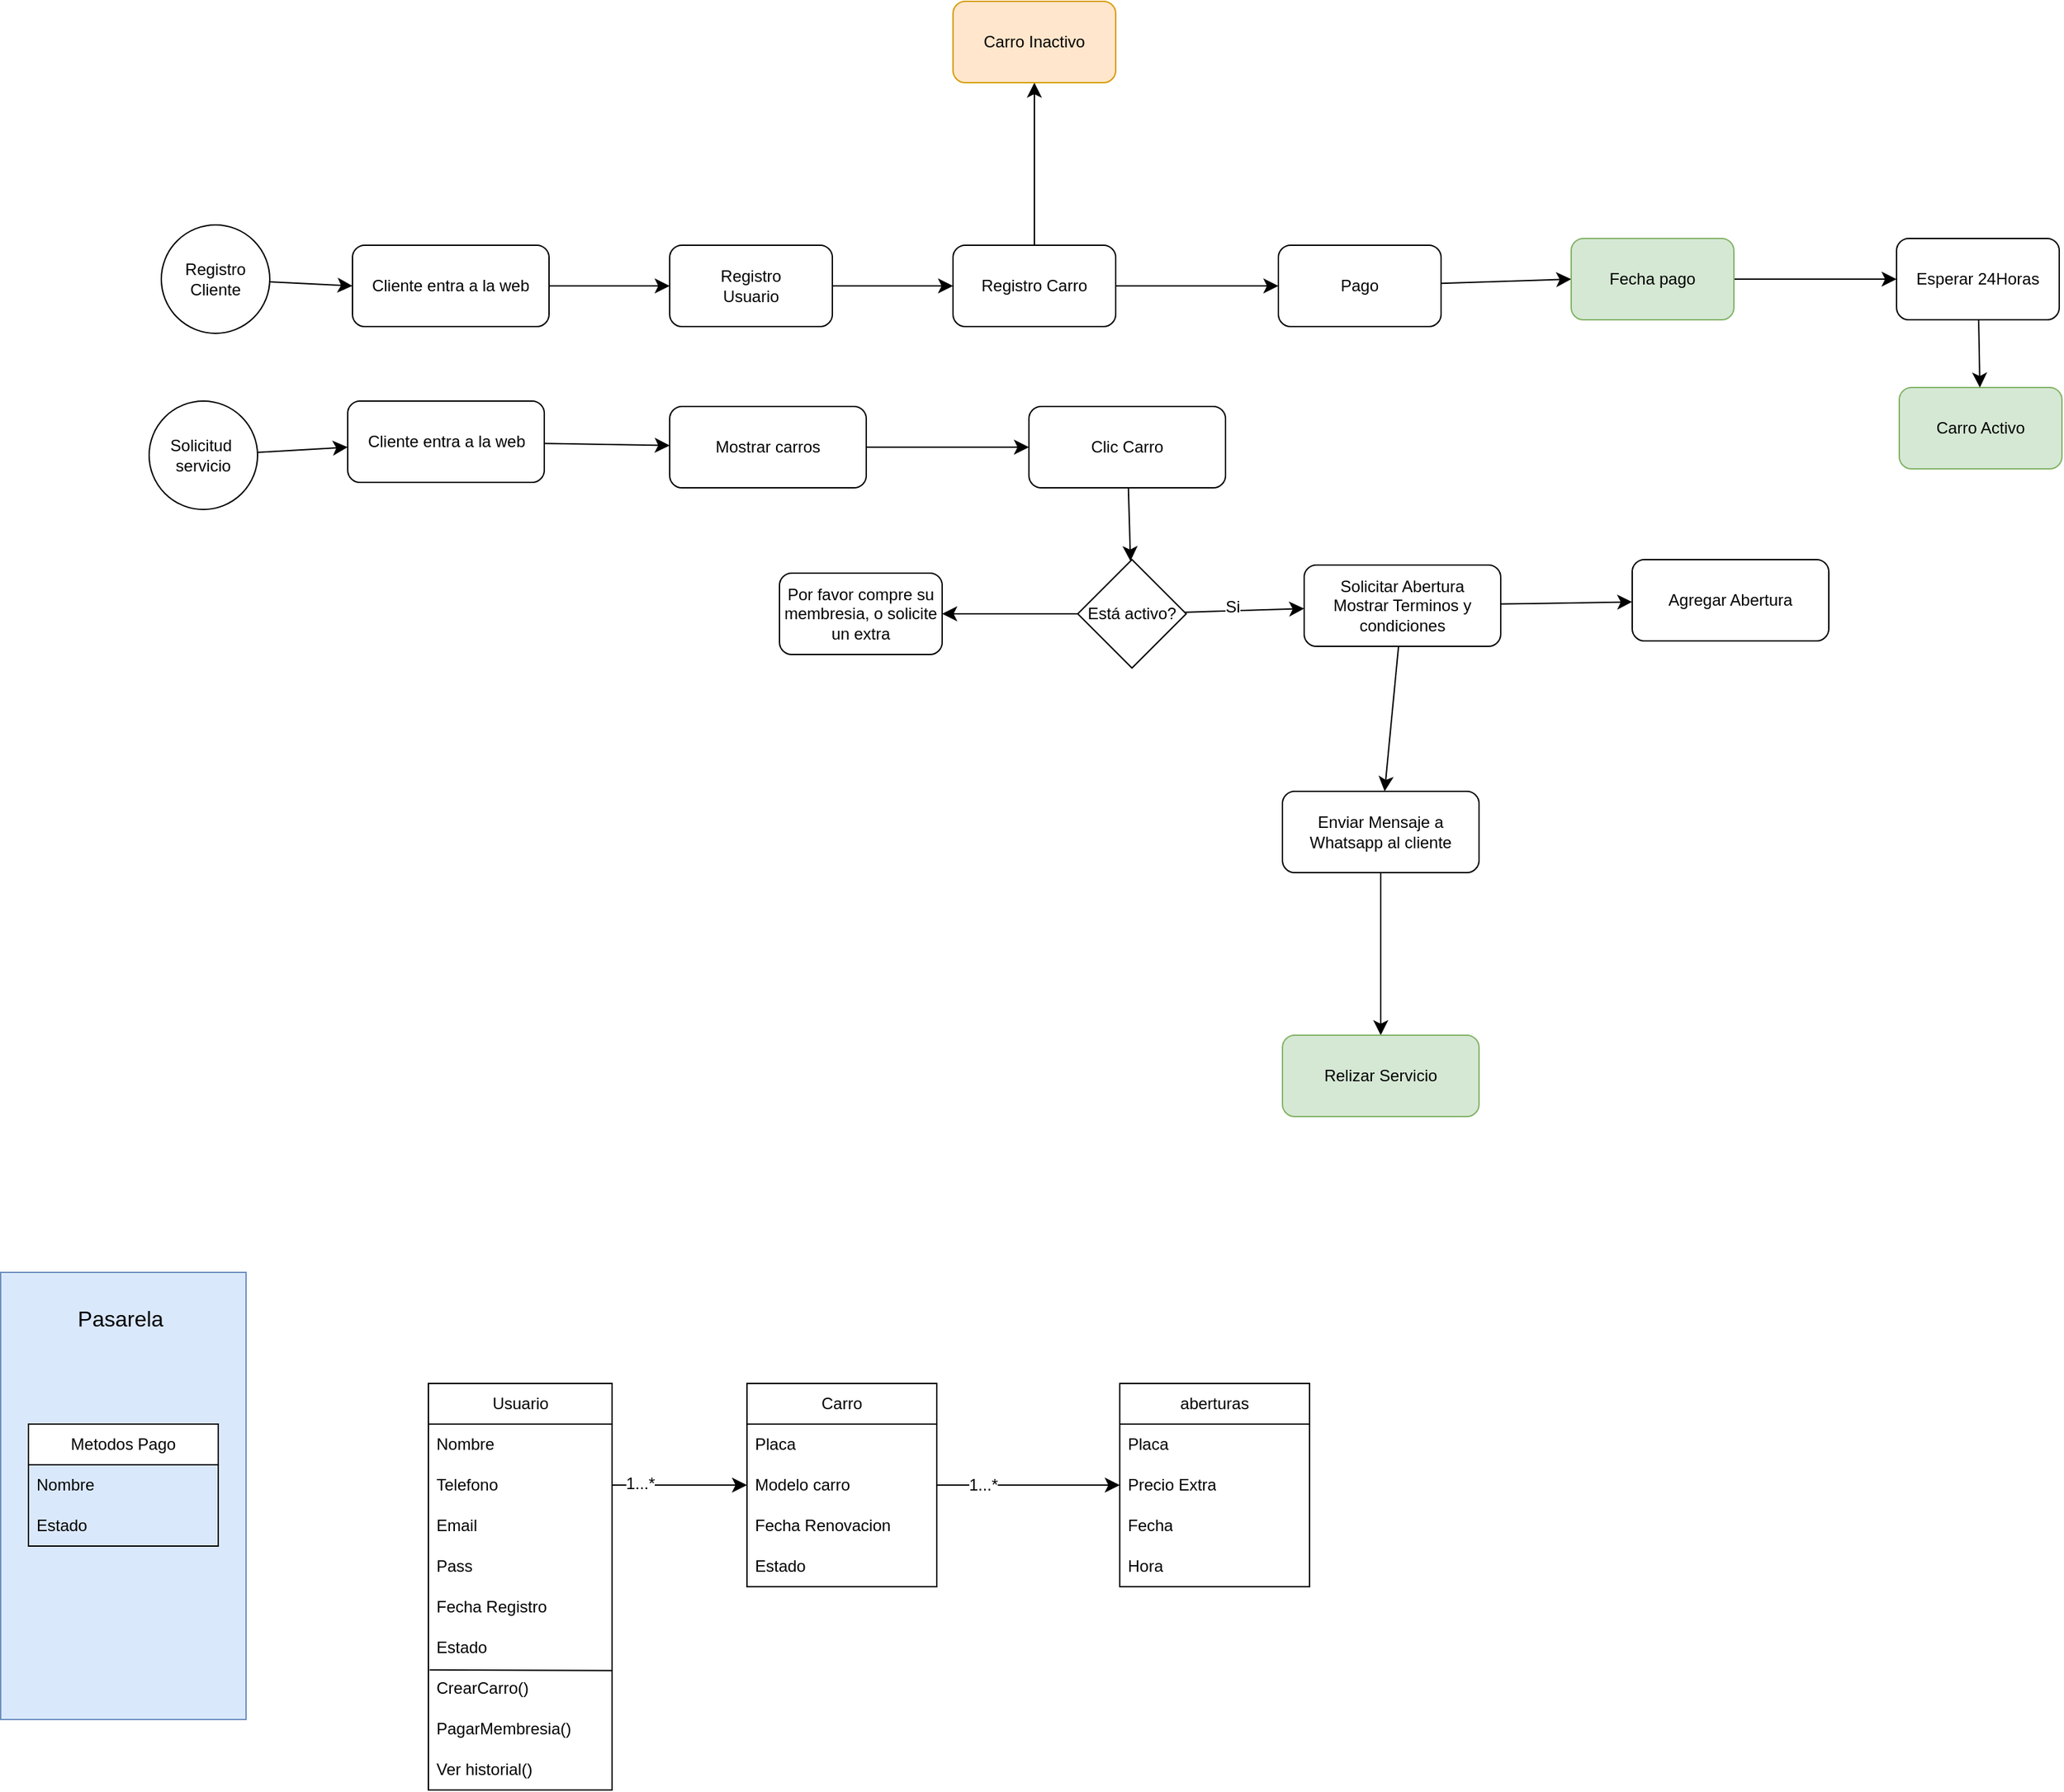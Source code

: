 <mxfile version="26.0.10">
  <diagram name="Página-1" id="q3rJRUxZ7uViSbQXYZJd">
    <mxGraphModel dx="1218" dy="1297" grid="0" gridSize="10" guides="1" tooltips="1" connect="1" arrows="1" fold="1" page="0" pageScale="1" pageWidth="827" pageHeight="1169" math="0" shadow="0">
      <root>
        <mxCell id="0" />
        <mxCell id="1" parent="0" />
        <mxCell id="aRFu0BlIMAANHYOAxxQj-3" value="" style="edgeStyle=none;curved=1;rounded=0;orthogonalLoop=1;jettySize=auto;html=1;fontSize=12;startSize=8;endSize=8;" parent="1" source="aRFu0BlIMAANHYOAxxQj-1" target="aRFu0BlIMAANHYOAxxQj-2" edge="1">
          <mxGeometry relative="1" as="geometry" />
        </mxCell>
        <mxCell id="aRFu0BlIMAANHYOAxxQj-1" value="Cliente entra a la web" style="rounded=1;whiteSpace=wrap;html=1;" parent="1" vertex="1">
          <mxGeometry x="-37" y="-603" width="145" height="60" as="geometry" />
        </mxCell>
        <mxCell id="aRFu0BlIMAANHYOAxxQj-29" value="" style="edgeStyle=none;curved=1;rounded=0;orthogonalLoop=1;jettySize=auto;html=1;fontSize=12;startSize=8;endSize=8;" parent="1" source="aRFu0BlIMAANHYOAxxQj-2" target="aRFu0BlIMAANHYOAxxQj-28" edge="1">
          <mxGeometry relative="1" as="geometry" />
        </mxCell>
        <mxCell id="aRFu0BlIMAANHYOAxxQj-2" value="Registro&lt;br&gt;Usuario" style="whiteSpace=wrap;html=1;rounded=1;" parent="1" vertex="1">
          <mxGeometry x="197" y="-603" width="120" height="60" as="geometry" />
        </mxCell>
        <mxCell id="aRFu0BlIMAANHYOAxxQj-4" value="Carro" style="swimlane;fontStyle=0;childLayout=stackLayout;horizontal=1;startSize=30;horizontalStack=0;resizeParent=1;resizeParentMax=0;resizeLast=0;collapsible=1;marginBottom=0;whiteSpace=wrap;html=1;" parent="1" vertex="1">
          <mxGeometry x="254" y="237" width="140" height="150" as="geometry" />
        </mxCell>
        <mxCell id="aRFu0BlIMAANHYOAxxQj-7" value="Placa" style="text;strokeColor=none;fillColor=none;align=left;verticalAlign=middle;spacingLeft=4;spacingRight=4;overflow=hidden;points=[[0,0.5],[1,0.5]];portConstraint=eastwest;rotatable=0;whiteSpace=wrap;html=1;" parent="aRFu0BlIMAANHYOAxxQj-4" vertex="1">
          <mxGeometry y="30" width="140" height="30" as="geometry" />
        </mxCell>
        <mxCell id="aRFu0BlIMAANHYOAxxQj-8" value="Modelo carro" style="text;strokeColor=none;fillColor=none;align=left;verticalAlign=middle;spacingLeft=4;spacingRight=4;overflow=hidden;points=[[0,0.5],[1,0.5]];portConstraint=eastwest;rotatable=0;whiteSpace=wrap;html=1;" parent="aRFu0BlIMAANHYOAxxQj-4" vertex="1">
          <mxGeometry y="60" width="140" height="30" as="geometry" />
        </mxCell>
        <mxCell id="aRFu0BlIMAANHYOAxxQj-10" value="Fecha Renovacion" style="text;strokeColor=none;fillColor=none;align=left;verticalAlign=middle;spacingLeft=4;spacingRight=4;overflow=hidden;points=[[0,0.5],[1,0.5]];portConstraint=eastwest;rotatable=0;whiteSpace=wrap;html=1;" parent="aRFu0BlIMAANHYOAxxQj-4" vertex="1">
          <mxGeometry y="90" width="140" height="30" as="geometry" />
        </mxCell>
        <mxCell id="aRFu0BlIMAANHYOAxxQj-9" value="Estado" style="text;strokeColor=none;fillColor=none;align=left;verticalAlign=middle;spacingLeft=4;spacingRight=4;overflow=hidden;points=[[0,0.5],[1,0.5]];portConstraint=eastwest;rotatable=0;whiteSpace=wrap;html=1;" parent="aRFu0BlIMAANHYOAxxQj-4" vertex="1">
          <mxGeometry y="120" width="140" height="30" as="geometry" />
        </mxCell>
        <mxCell id="aRFu0BlIMAANHYOAxxQj-12" value="Usuario" style="swimlane;fontStyle=0;childLayout=stackLayout;horizontal=1;startSize=30;horizontalStack=0;resizeParent=1;resizeParentMax=0;resizeLast=0;collapsible=1;marginBottom=0;whiteSpace=wrap;html=1;" parent="1" vertex="1">
          <mxGeometry x="19" y="237" width="135.5" height="300" as="geometry" />
        </mxCell>
        <mxCell id="aRFu0BlIMAANHYOAxxQj-13" value="Nombre" style="text;strokeColor=none;fillColor=none;align=left;verticalAlign=middle;spacingLeft=4;spacingRight=4;overflow=hidden;points=[[0,0.5],[1,0.5]];portConstraint=eastwest;rotatable=0;whiteSpace=wrap;html=1;" parent="aRFu0BlIMAANHYOAxxQj-12" vertex="1">
          <mxGeometry y="30" width="135.5" height="30" as="geometry" />
        </mxCell>
        <mxCell id="aRFu0BlIMAANHYOAxxQj-14" value="Telefono" style="text;strokeColor=none;fillColor=none;align=left;verticalAlign=middle;spacingLeft=4;spacingRight=4;overflow=hidden;points=[[0,0.5],[1,0.5]];portConstraint=eastwest;rotatable=0;whiteSpace=wrap;html=1;" parent="aRFu0BlIMAANHYOAxxQj-12" vertex="1">
          <mxGeometry y="60" width="135.5" height="30" as="geometry" />
        </mxCell>
        <mxCell id="aRFu0BlIMAANHYOAxxQj-25" value="Email" style="text;strokeColor=none;fillColor=none;align=left;verticalAlign=middle;spacingLeft=4;spacingRight=4;overflow=hidden;points=[[0,0.5],[1,0.5]];portConstraint=eastwest;rotatable=0;whiteSpace=wrap;html=1;" parent="aRFu0BlIMAANHYOAxxQj-12" vertex="1">
          <mxGeometry y="90" width="135.5" height="30" as="geometry" />
        </mxCell>
        <mxCell id="aRFu0BlIMAANHYOAxxQj-26" value="Pass" style="text;strokeColor=none;fillColor=none;align=left;verticalAlign=middle;spacingLeft=4;spacingRight=4;overflow=hidden;points=[[0,0.5],[1,0.5]];portConstraint=eastwest;rotatable=0;whiteSpace=wrap;html=1;" parent="aRFu0BlIMAANHYOAxxQj-12" vertex="1">
          <mxGeometry y="120" width="135.5" height="30" as="geometry" />
        </mxCell>
        <mxCell id="aRFu0BlIMAANHYOAxxQj-17" value="Fecha Registro" style="text;strokeColor=none;fillColor=none;align=left;verticalAlign=middle;spacingLeft=4;spacingRight=4;overflow=hidden;points=[[0,0.5],[1,0.5]];portConstraint=eastwest;rotatable=0;whiteSpace=wrap;html=1;" parent="aRFu0BlIMAANHYOAxxQj-12" vertex="1">
          <mxGeometry y="150" width="135.5" height="30" as="geometry" />
        </mxCell>
        <mxCell id="aRFu0BlIMAANHYOAxxQj-18" value="Estado" style="text;strokeColor=none;fillColor=none;align=left;verticalAlign=middle;spacingLeft=4;spacingRight=4;overflow=hidden;points=[[0,0.5],[1,0.5]];portConstraint=eastwest;rotatable=0;whiteSpace=wrap;html=1;" parent="aRFu0BlIMAANHYOAxxQj-12" vertex="1">
          <mxGeometry y="180" width="135.5" height="30" as="geometry" />
        </mxCell>
        <mxCell id="zzbRnlvRllWsxnZJT8xC-4" value="CrearCarro()" style="text;strokeColor=none;fillColor=none;align=left;verticalAlign=middle;spacingLeft=4;spacingRight=4;overflow=hidden;points=[[0,0.5],[1,0.5]];portConstraint=eastwest;rotatable=0;whiteSpace=wrap;html=1;" vertex="1" parent="aRFu0BlIMAANHYOAxxQj-12">
          <mxGeometry y="210" width="135.5" height="30" as="geometry" />
        </mxCell>
        <mxCell id="zzbRnlvRllWsxnZJT8xC-5" value="" style="endArrow=none;html=1;rounded=0;fontSize=12;startSize=8;endSize=8;curved=1;exitX=0.006;exitY=1.047;exitDx=0;exitDy=0;exitPerimeter=0;entryX=0.998;entryY=0.064;entryDx=0;entryDy=0;entryPerimeter=0;" edge="1" parent="aRFu0BlIMAANHYOAxxQj-12" source="aRFu0BlIMAANHYOAxxQj-18" target="zzbRnlvRllWsxnZJT8xC-4">
          <mxGeometry width="50" height="50" relative="1" as="geometry">
            <mxPoint x="33" y="162" as="sourcePoint" />
            <mxPoint x="83" y="112" as="targetPoint" />
          </mxGeometry>
        </mxCell>
        <mxCell id="zzbRnlvRllWsxnZJT8xC-6" value="PagarMembresia()" style="text;strokeColor=none;fillColor=none;align=left;verticalAlign=middle;spacingLeft=4;spacingRight=4;overflow=hidden;points=[[0,0.5],[1,0.5]];portConstraint=eastwest;rotatable=0;whiteSpace=wrap;html=1;" vertex="1" parent="aRFu0BlIMAANHYOAxxQj-12">
          <mxGeometry y="240" width="135.5" height="30" as="geometry" />
        </mxCell>
        <mxCell id="zzbRnlvRllWsxnZJT8xC-7" value="Ver historial()" style="text;strokeColor=none;fillColor=none;align=left;verticalAlign=middle;spacingLeft=4;spacingRight=4;overflow=hidden;points=[[0,0.5],[1,0.5]];portConstraint=eastwest;rotatable=0;whiteSpace=wrap;html=1;" vertex="1" parent="aRFu0BlIMAANHYOAxxQj-12">
          <mxGeometry y="270" width="135.5" height="30" as="geometry" />
        </mxCell>
        <mxCell id="aRFu0BlIMAANHYOAxxQj-19" style="edgeStyle=none;curved=1;rounded=0;orthogonalLoop=1;jettySize=auto;html=1;entryX=0;entryY=0.5;entryDx=0;entryDy=0;fontSize=12;startSize=8;endSize=8;" parent="1" source="aRFu0BlIMAANHYOAxxQj-14" target="aRFu0BlIMAANHYOAxxQj-8" edge="1">
          <mxGeometry relative="1" as="geometry" />
        </mxCell>
        <mxCell id="aRFu0BlIMAANHYOAxxQj-27" value="1...*" style="edgeLabel;html=1;align=center;verticalAlign=middle;resizable=0;points=[];fontSize=12;" parent="aRFu0BlIMAANHYOAxxQj-19" vertex="1" connectable="0">
          <mxGeometry x="-0.588" y="1" relative="1" as="geometry">
            <mxPoint as="offset" />
          </mxGeometry>
        </mxCell>
        <mxCell id="aRFu0BlIMAANHYOAxxQj-31" value="" style="edgeStyle=none;curved=1;rounded=0;orthogonalLoop=1;jettySize=auto;html=1;fontSize=12;startSize=8;endSize=8;" parent="1" source="aRFu0BlIMAANHYOAxxQj-28" target="aRFu0BlIMAANHYOAxxQj-30" edge="1">
          <mxGeometry relative="1" as="geometry" />
        </mxCell>
        <mxCell id="aRFu0BlIMAANHYOAxxQj-33" value="" style="edgeStyle=none;curved=1;rounded=0;orthogonalLoop=1;jettySize=auto;html=1;fontSize=12;startSize=8;endSize=8;" parent="1" source="aRFu0BlIMAANHYOAxxQj-28" target="aRFu0BlIMAANHYOAxxQj-32" edge="1">
          <mxGeometry relative="1" as="geometry" />
        </mxCell>
        <mxCell id="aRFu0BlIMAANHYOAxxQj-28" value="Registro Carro" style="whiteSpace=wrap;html=1;rounded=1;" parent="1" vertex="1">
          <mxGeometry x="406" y="-603" width="120" height="60" as="geometry" />
        </mxCell>
        <mxCell id="aRFu0BlIMAANHYOAxxQj-53" style="edgeStyle=none;curved=1;rounded=0;orthogonalLoop=1;jettySize=auto;html=1;entryX=0;entryY=0.5;entryDx=0;entryDy=0;fontSize=12;startSize=8;endSize=8;" parent="1" source="aRFu0BlIMAANHYOAxxQj-30" target="aRFu0BlIMAANHYOAxxQj-43" edge="1">
          <mxGeometry relative="1" as="geometry" />
        </mxCell>
        <mxCell id="aRFu0BlIMAANHYOAxxQj-30" value="Pago" style="whiteSpace=wrap;html=1;rounded=1;" parent="1" vertex="1">
          <mxGeometry x="646" y="-603" width="120" height="60" as="geometry" />
        </mxCell>
        <mxCell id="aRFu0BlIMAANHYOAxxQj-32" value="Carro Inactivo" style="whiteSpace=wrap;html=1;rounded=1;fillColor=#ffe6cc;strokeColor=#d79b00;" parent="1" vertex="1">
          <mxGeometry x="406" y="-783" width="120" height="60" as="geometry" />
        </mxCell>
        <mxCell id="aRFu0BlIMAANHYOAxxQj-41" value="Carro Activo" style="whiteSpace=wrap;html=1;rounded=1;fillColor=#d5e8d4;strokeColor=#82b366;" parent="1" vertex="1">
          <mxGeometry x="1104" y="-498" width="120" height="60" as="geometry" />
        </mxCell>
        <mxCell id="aRFu0BlIMAANHYOAxxQj-55" value="" style="edgeStyle=none;curved=1;rounded=0;orthogonalLoop=1;jettySize=auto;html=1;fontSize=12;startSize=8;endSize=8;" parent="1" source="aRFu0BlIMAANHYOAxxQj-43" target="aRFu0BlIMAANHYOAxxQj-54" edge="1">
          <mxGeometry relative="1" as="geometry" />
        </mxCell>
        <mxCell id="aRFu0BlIMAANHYOAxxQj-43" value="Fecha pago" style="whiteSpace=wrap;html=1;rounded=1;fillColor=#d5e8d4;strokeColor=#82b366;" parent="1" vertex="1">
          <mxGeometry x="862" y="-608" width="120" height="60" as="geometry" />
        </mxCell>
        <mxCell id="aRFu0BlIMAANHYOAxxQj-47" style="edgeStyle=none;curved=1;rounded=0;orthogonalLoop=1;jettySize=auto;html=1;entryX=0;entryY=0.5;entryDx=0;entryDy=0;fontSize=12;startSize=8;endSize=8;" parent="1" source="aRFu0BlIMAANHYOAxxQj-46" target="aRFu0BlIMAANHYOAxxQj-1" edge="1">
          <mxGeometry relative="1" as="geometry" />
        </mxCell>
        <mxCell id="aRFu0BlIMAANHYOAxxQj-46" value="Registro&lt;div&gt;Cliente&lt;/div&gt;" style="ellipse;whiteSpace=wrap;html=1;aspect=fixed;" parent="1" vertex="1">
          <mxGeometry x="-178" y="-618" width="80" height="80" as="geometry" />
        </mxCell>
        <mxCell id="aRFu0BlIMAANHYOAxxQj-50" style="edgeStyle=none;curved=1;rounded=0;orthogonalLoop=1;jettySize=auto;html=1;fontSize=12;startSize=8;endSize=8;" parent="1" source="aRFu0BlIMAANHYOAxxQj-48" target="aRFu0BlIMAANHYOAxxQj-49" edge="1">
          <mxGeometry relative="1" as="geometry" />
        </mxCell>
        <mxCell id="aRFu0BlIMAANHYOAxxQj-48" value="Solicitud&amp;nbsp;&lt;div&gt;servicio&lt;/div&gt;" style="ellipse;whiteSpace=wrap;html=1;aspect=fixed;" parent="1" vertex="1">
          <mxGeometry x="-187" y="-488" width="80" height="80" as="geometry" />
        </mxCell>
        <mxCell id="aRFu0BlIMAANHYOAxxQj-52" value="" style="edgeStyle=none;curved=1;rounded=0;orthogonalLoop=1;jettySize=auto;html=1;fontSize=12;startSize=8;endSize=8;" parent="1" source="aRFu0BlIMAANHYOAxxQj-49" target="aRFu0BlIMAANHYOAxxQj-51" edge="1">
          <mxGeometry relative="1" as="geometry" />
        </mxCell>
        <mxCell id="aRFu0BlIMAANHYOAxxQj-49" value="Cliente entra a la web" style="rounded=1;whiteSpace=wrap;html=1;" parent="1" vertex="1">
          <mxGeometry x="-40.5" y="-488" width="145" height="60" as="geometry" />
        </mxCell>
        <mxCell id="aRFu0BlIMAANHYOAxxQj-58" value="" style="edgeStyle=none;curved=1;rounded=0;orthogonalLoop=1;jettySize=auto;html=1;fontSize=12;startSize=8;endSize=8;" parent="1" source="aRFu0BlIMAANHYOAxxQj-51" target="aRFu0BlIMAANHYOAxxQj-57" edge="1">
          <mxGeometry relative="1" as="geometry" />
        </mxCell>
        <mxCell id="aRFu0BlIMAANHYOAxxQj-51" value="Mostrar carros" style="rounded=1;whiteSpace=wrap;html=1;" parent="1" vertex="1">
          <mxGeometry x="197" y="-484" width="145" height="60" as="geometry" />
        </mxCell>
        <mxCell id="aRFu0BlIMAANHYOAxxQj-56" value="" style="edgeStyle=none;curved=1;rounded=0;orthogonalLoop=1;jettySize=auto;html=1;fontSize=12;startSize=8;endSize=8;" parent="1" source="aRFu0BlIMAANHYOAxxQj-54" target="aRFu0BlIMAANHYOAxxQj-41" edge="1">
          <mxGeometry relative="1" as="geometry" />
        </mxCell>
        <mxCell id="aRFu0BlIMAANHYOAxxQj-54" value="Esperar 24Horas" style="whiteSpace=wrap;html=1;rounded=1;" parent="1" vertex="1">
          <mxGeometry x="1102" y="-608" width="120" height="60" as="geometry" />
        </mxCell>
        <mxCell id="aRFu0BlIMAANHYOAxxQj-76" value="" style="edgeStyle=none;curved=1;rounded=0;orthogonalLoop=1;jettySize=auto;html=1;fontSize=12;startSize=8;endSize=8;" parent="1" source="aRFu0BlIMAANHYOAxxQj-57" target="aRFu0BlIMAANHYOAxxQj-75" edge="1">
          <mxGeometry relative="1" as="geometry" />
        </mxCell>
        <mxCell id="aRFu0BlIMAANHYOAxxQj-57" value="Clic Carro" style="rounded=1;whiteSpace=wrap;html=1;" parent="1" vertex="1">
          <mxGeometry x="462" y="-484" width="145" height="60" as="geometry" />
        </mxCell>
        <mxCell id="aRFu0BlIMAANHYOAxxQj-62" value="" style="edgeStyle=none;curved=1;rounded=0;orthogonalLoop=1;jettySize=auto;html=1;fontSize=12;startSize=8;endSize=8;" parent="1" source="aRFu0BlIMAANHYOAxxQj-59" target="aRFu0BlIMAANHYOAxxQj-61" edge="1">
          <mxGeometry relative="1" as="geometry" />
        </mxCell>
        <mxCell id="aRFu0BlIMAANHYOAxxQj-64" value="" style="edgeStyle=none;curved=1;rounded=0;orthogonalLoop=1;jettySize=auto;html=1;fontSize=12;startSize=8;endSize=8;" parent="1" source="aRFu0BlIMAANHYOAxxQj-59" target="aRFu0BlIMAANHYOAxxQj-63" edge="1">
          <mxGeometry relative="1" as="geometry" />
        </mxCell>
        <mxCell id="aRFu0BlIMAANHYOAxxQj-59" value="Solicitar Abertura&lt;br&gt;Mostrar Terminos y condiciones" style="rounded=1;whiteSpace=wrap;html=1;" parent="1" vertex="1">
          <mxGeometry x="665" y="-367" width="145" height="60" as="geometry" />
        </mxCell>
        <mxCell id="aRFu0BlIMAANHYOAxxQj-74" value="" style="edgeStyle=none;curved=1;rounded=0;orthogonalLoop=1;jettySize=auto;html=1;fontSize=12;startSize=8;endSize=8;" parent="1" source="aRFu0BlIMAANHYOAxxQj-61" target="aRFu0BlIMAANHYOAxxQj-73" edge="1">
          <mxGeometry relative="1" as="geometry" />
        </mxCell>
        <mxCell id="aRFu0BlIMAANHYOAxxQj-61" value="Enviar Mensaje a Whatsapp al cliente" style="rounded=1;whiteSpace=wrap;html=1;" parent="1" vertex="1">
          <mxGeometry x="649" y="-200" width="145" height="60" as="geometry" />
        </mxCell>
        <mxCell id="aRFu0BlIMAANHYOAxxQj-63" value="Agregar Abertura" style="rounded=1;whiteSpace=wrap;html=1;" parent="1" vertex="1">
          <mxGeometry x="907" y="-371" width="145" height="60" as="geometry" />
        </mxCell>
        <mxCell id="aRFu0BlIMAANHYOAxxQj-65" value="aberturas" style="swimlane;fontStyle=0;childLayout=stackLayout;horizontal=1;startSize=30;horizontalStack=0;resizeParent=1;resizeParentMax=0;resizeLast=0;collapsible=1;marginBottom=0;whiteSpace=wrap;html=1;" parent="1" vertex="1">
          <mxGeometry x="529" y="237" width="140" height="150" as="geometry" />
        </mxCell>
        <mxCell id="aRFu0BlIMAANHYOAxxQj-66" value="Placa" style="text;strokeColor=none;fillColor=none;align=left;verticalAlign=middle;spacingLeft=4;spacingRight=4;overflow=hidden;points=[[0,0.5],[1,0.5]];portConstraint=eastwest;rotatable=0;whiteSpace=wrap;html=1;" parent="aRFu0BlIMAANHYOAxxQj-65" vertex="1">
          <mxGeometry y="30" width="140" height="30" as="geometry" />
        </mxCell>
        <mxCell id="aRFu0BlIMAANHYOAxxQj-67" value="Precio Extra" style="text;strokeColor=none;fillColor=none;align=left;verticalAlign=middle;spacingLeft=4;spacingRight=4;overflow=hidden;points=[[0,0.5],[1,0.5]];portConstraint=eastwest;rotatable=0;whiteSpace=wrap;html=1;" parent="aRFu0BlIMAANHYOAxxQj-65" vertex="1">
          <mxGeometry y="60" width="140" height="30" as="geometry" />
        </mxCell>
        <mxCell id="aRFu0BlIMAANHYOAxxQj-68" value="Fecha" style="text;strokeColor=none;fillColor=none;align=left;verticalAlign=middle;spacingLeft=4;spacingRight=4;overflow=hidden;points=[[0,0.5],[1,0.5]];portConstraint=eastwest;rotatable=0;whiteSpace=wrap;html=1;" parent="aRFu0BlIMAANHYOAxxQj-65" vertex="1">
          <mxGeometry y="90" width="140" height="30" as="geometry" />
        </mxCell>
        <mxCell id="aRFu0BlIMAANHYOAxxQj-69" value="Hora" style="text;strokeColor=none;fillColor=none;align=left;verticalAlign=middle;spacingLeft=4;spacingRight=4;overflow=hidden;points=[[0,0.5],[1,0.5]];portConstraint=eastwest;rotatable=0;whiteSpace=wrap;html=1;" parent="aRFu0BlIMAANHYOAxxQj-65" vertex="1">
          <mxGeometry y="120" width="140" height="30" as="geometry" />
        </mxCell>
        <mxCell id="aRFu0BlIMAANHYOAxxQj-70" style="edgeStyle=none;curved=1;rounded=0;orthogonalLoop=1;jettySize=auto;html=1;entryX=0;entryY=0.5;entryDx=0;entryDy=0;fontSize=12;startSize=8;endSize=8;" parent="1" source="aRFu0BlIMAANHYOAxxQj-8" target="aRFu0BlIMAANHYOAxxQj-67" edge="1">
          <mxGeometry relative="1" as="geometry" />
        </mxCell>
        <mxCell id="aRFu0BlIMAANHYOAxxQj-72" value="1...*" style="edgeLabel;html=1;align=center;verticalAlign=middle;resizable=0;points=[];fontSize=12;" parent="aRFu0BlIMAANHYOAxxQj-70" vertex="1" connectable="0">
          <mxGeometry x="-0.506" relative="1" as="geometry">
            <mxPoint as="offset" />
          </mxGeometry>
        </mxCell>
        <mxCell id="aRFu0BlIMAANHYOAxxQj-73" value="Relizar Servicio" style="rounded=1;whiteSpace=wrap;html=1;fillColor=#d5e8d4;strokeColor=#82b366;" parent="1" vertex="1">
          <mxGeometry x="649" y="-20" width="145" height="60" as="geometry" />
        </mxCell>
        <mxCell id="aRFu0BlIMAANHYOAxxQj-77" value="" style="edgeStyle=none;curved=1;rounded=0;orthogonalLoop=1;jettySize=auto;html=1;fontSize=12;startSize=8;endSize=8;" parent="1" source="aRFu0BlIMAANHYOAxxQj-75" target="aRFu0BlIMAANHYOAxxQj-59" edge="1">
          <mxGeometry relative="1" as="geometry" />
        </mxCell>
        <mxCell id="aRFu0BlIMAANHYOAxxQj-78" value="Si" style="edgeLabel;html=1;align=center;verticalAlign=middle;resizable=0;points=[];fontSize=12;" parent="aRFu0BlIMAANHYOAxxQj-77" vertex="1" connectable="0">
          <mxGeometry x="-0.212" y="3" relative="1" as="geometry">
            <mxPoint as="offset" />
          </mxGeometry>
        </mxCell>
        <mxCell id="aRFu0BlIMAANHYOAxxQj-80" value="" style="edgeStyle=none;curved=1;rounded=0;orthogonalLoop=1;jettySize=auto;html=1;fontSize=12;startSize=8;endSize=8;" parent="1" source="aRFu0BlIMAANHYOAxxQj-75" target="aRFu0BlIMAANHYOAxxQj-79" edge="1">
          <mxGeometry relative="1" as="geometry" />
        </mxCell>
        <mxCell id="aRFu0BlIMAANHYOAxxQj-75" value="Está activo?" style="rhombus;whiteSpace=wrap;html=1;" parent="1" vertex="1">
          <mxGeometry x="498" y="-371" width="80" height="80" as="geometry" />
        </mxCell>
        <mxCell id="aRFu0BlIMAANHYOAxxQj-79" value="Por favor compre su membresia, o solicite un extra" style="rounded=1;whiteSpace=wrap;html=1;" parent="1" vertex="1">
          <mxGeometry x="278" y="-361" width="120" height="60" as="geometry" />
        </mxCell>
        <mxCell id="zzbRnlvRllWsxnZJT8xC-3" value="" style="group" vertex="1" connectable="0" parent="1">
          <mxGeometry x="-296.5" y="155" width="181" height="330" as="geometry" />
        </mxCell>
        <mxCell id="zzbRnlvRllWsxnZJT8xC-1" value="" style="rounded=0;whiteSpace=wrap;html=1;fillColor=#dae8fc;strokeColor=#6c8ebf;" vertex="1" parent="zzbRnlvRllWsxnZJT8xC-3">
          <mxGeometry width="181" height="330" as="geometry" />
        </mxCell>
        <mxCell id="aRFu0BlIMAANHYOAxxQj-34" value="Metodos Pago" style="swimlane;fontStyle=0;childLayout=stackLayout;horizontal=1;startSize=30;horizontalStack=0;resizeParent=1;resizeParentMax=0;resizeLast=0;collapsible=1;marginBottom=0;whiteSpace=wrap;html=1;" parent="zzbRnlvRllWsxnZJT8xC-3" vertex="1">
          <mxGeometry x="20.5" y="112" width="140" height="90" as="geometry" />
        </mxCell>
        <mxCell id="aRFu0BlIMAANHYOAxxQj-35" value="Nombre" style="text;strokeColor=none;fillColor=none;align=left;verticalAlign=middle;spacingLeft=4;spacingRight=4;overflow=hidden;points=[[0,0.5],[1,0.5]];portConstraint=eastwest;rotatable=0;whiteSpace=wrap;html=1;" parent="aRFu0BlIMAANHYOAxxQj-34" vertex="1">
          <mxGeometry y="30" width="140" height="30" as="geometry" />
        </mxCell>
        <mxCell id="aRFu0BlIMAANHYOAxxQj-40" value="Estado" style="text;strokeColor=none;fillColor=none;align=left;verticalAlign=middle;spacingLeft=4;spacingRight=4;overflow=hidden;points=[[0,0.5],[1,0.5]];portConstraint=eastwest;rotatable=0;whiteSpace=wrap;html=1;" parent="aRFu0BlIMAANHYOAxxQj-34" vertex="1">
          <mxGeometry y="60" width="140" height="30" as="geometry" />
        </mxCell>
        <mxCell id="zzbRnlvRllWsxnZJT8xC-2" value="Pasarela" style="text;strokeColor=none;fillColor=none;html=1;align=center;verticalAlign=middle;whiteSpace=wrap;rounded=0;fontSize=16;" vertex="1" parent="zzbRnlvRllWsxnZJT8xC-3">
          <mxGeometry x="58.5" y="19" width="60" height="30" as="geometry" />
        </mxCell>
      </root>
    </mxGraphModel>
  </diagram>
</mxfile>
